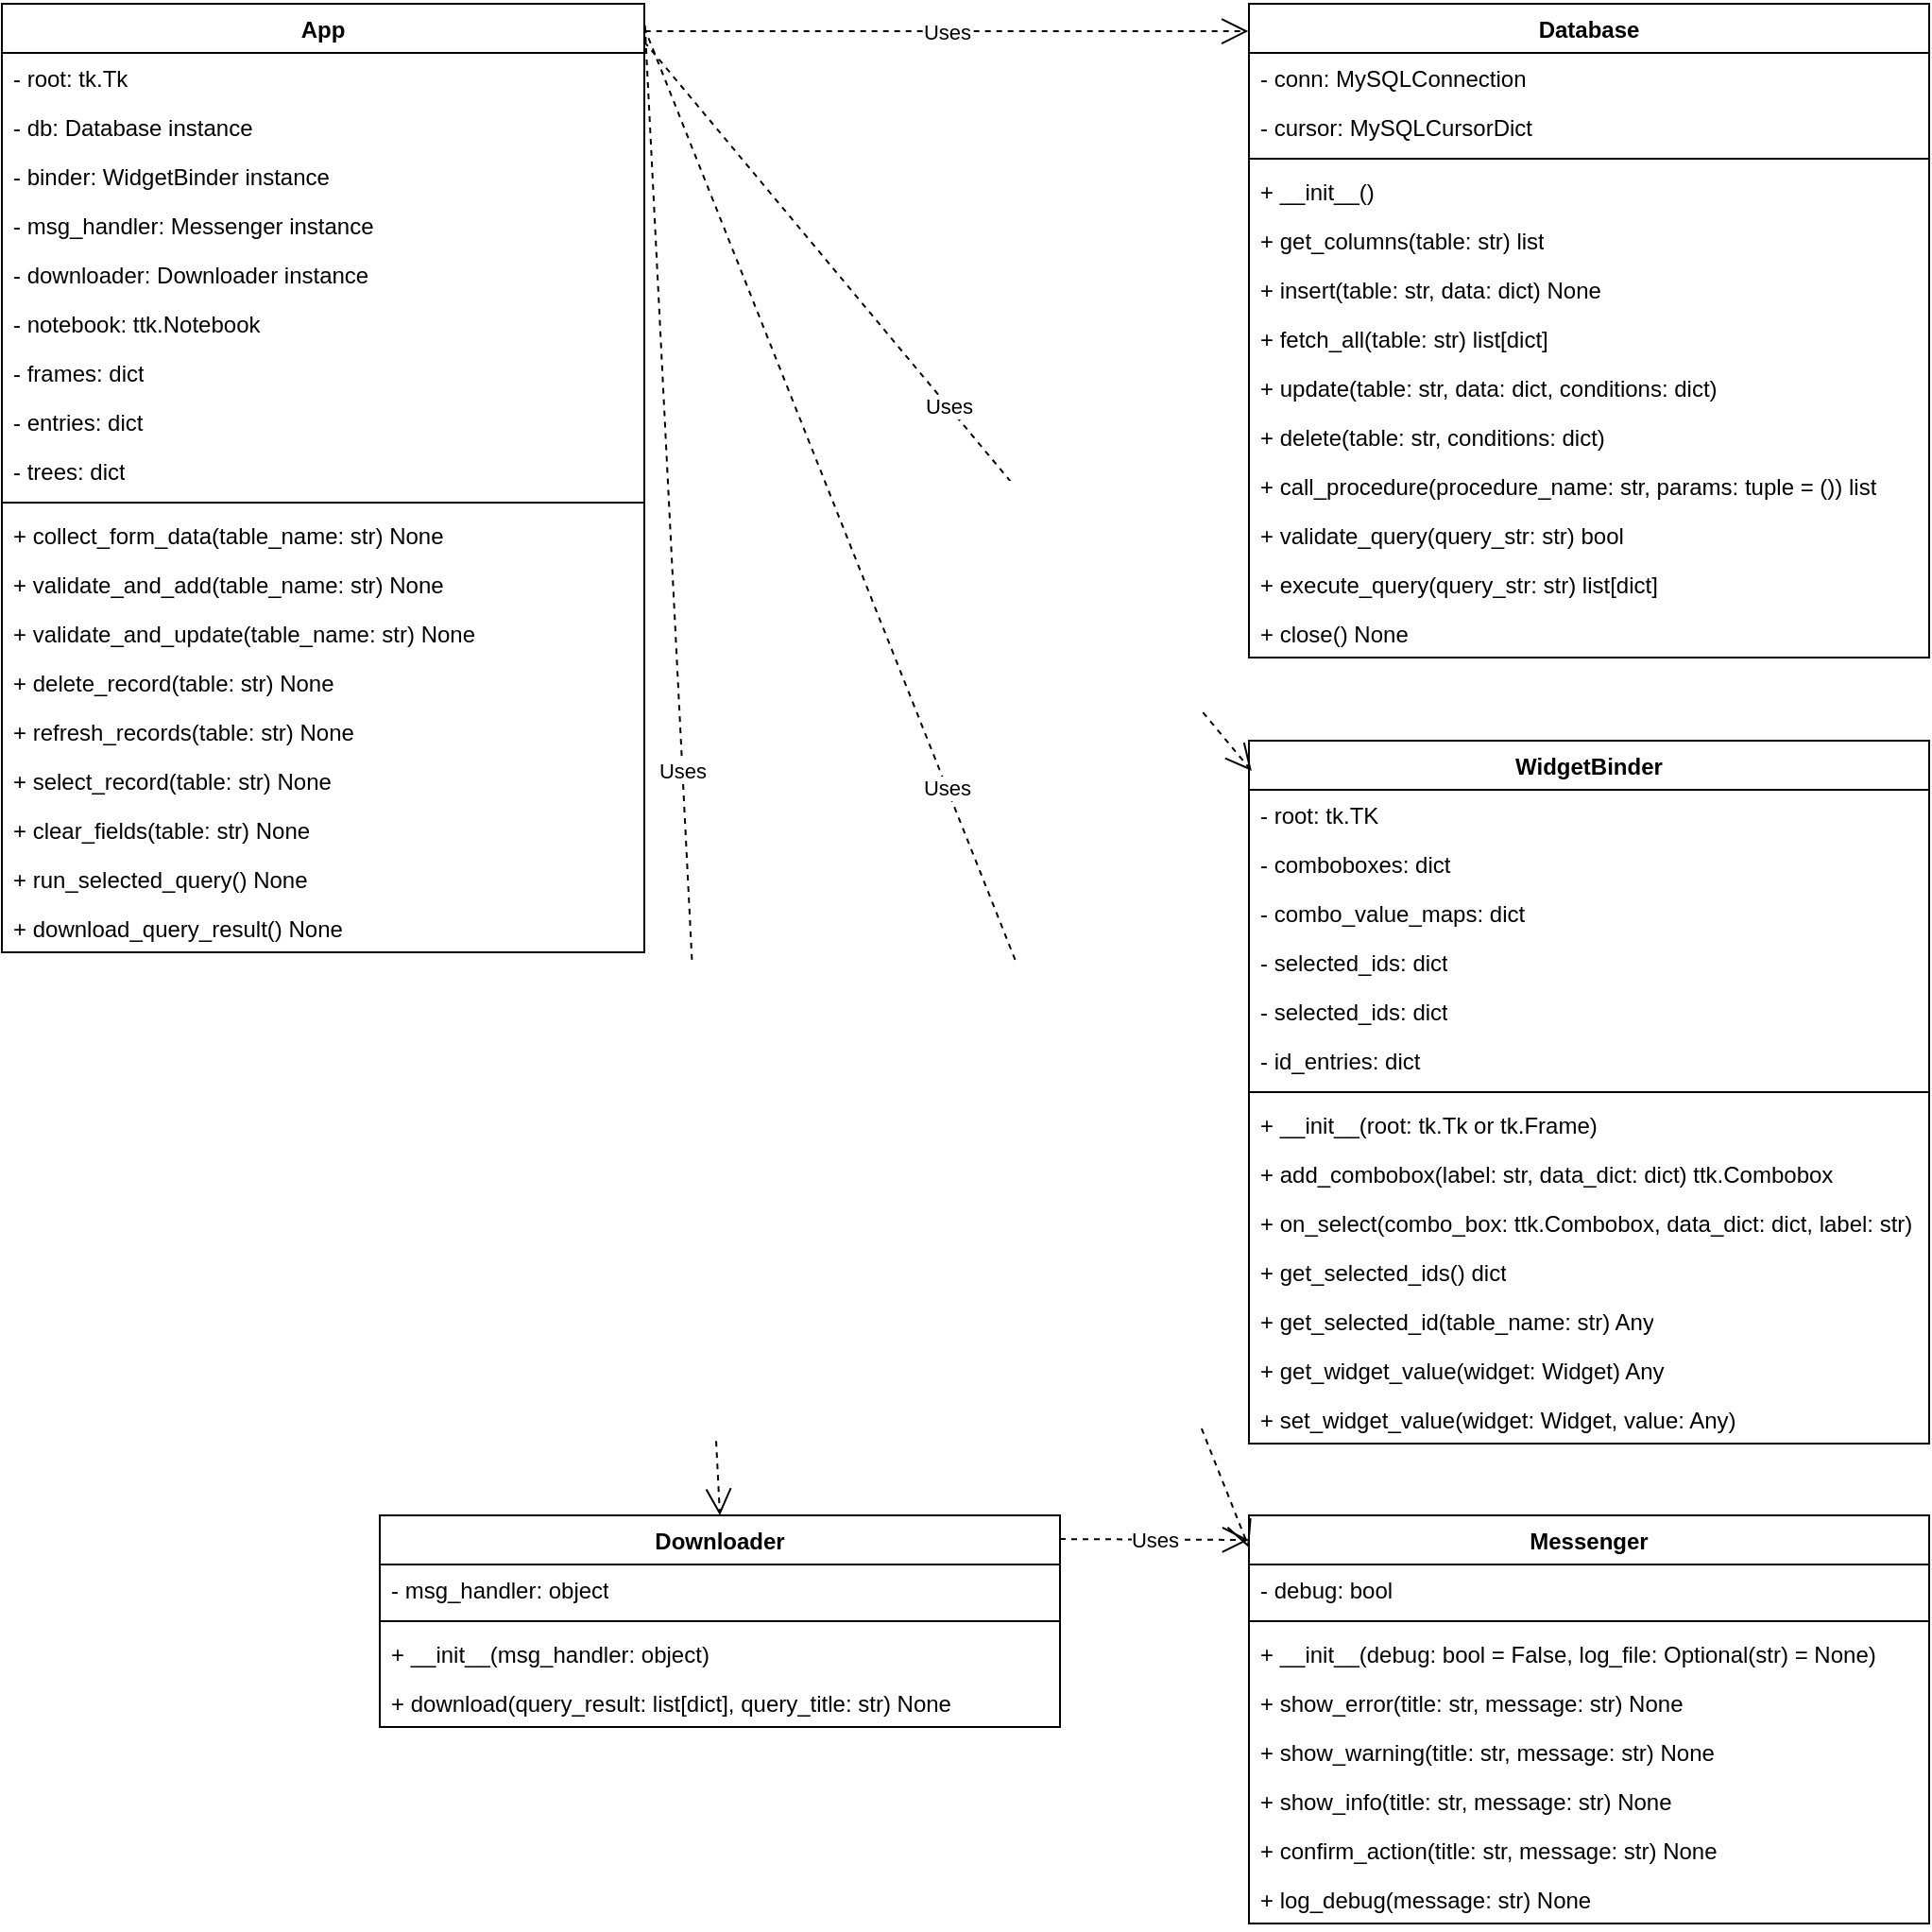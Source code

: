 <mxfile version="26.2.14">
  <diagram name="Page-1" id="9feUTwRXkiTSanDT6xuO">
    <mxGraphModel dx="1093" dy="627" grid="1" gridSize="10" guides="1" tooltips="1" connect="1" arrows="1" fold="1" page="1" pageScale="1" pageWidth="1100" pageHeight="850" math="0" shadow="0">
      <root>
        <mxCell id="0" />
        <mxCell id="1" parent="0" />
        <mxCell id="MaUSo9wu-oMfES9mD77E-5" value="WidgetBinder" style="swimlane;fontStyle=1;align=center;verticalAlign=top;childLayout=stackLayout;horizontal=1;startSize=26;horizontalStack=0;resizeParent=1;resizeParentMax=0;resizeLast=0;collapsible=1;marginBottom=0;whiteSpace=wrap;html=1;" parent="1" vertex="1">
          <mxGeometry x="700" y="430" width="360" height="372" as="geometry" />
        </mxCell>
        <mxCell id="MaUSo9wu-oMfES9mD77E-6" value="- root: tk.TK" style="text;strokeColor=none;fillColor=none;align=left;verticalAlign=top;spacingLeft=4;spacingRight=4;overflow=hidden;rotatable=0;points=[[0,0.5],[1,0.5]];portConstraint=eastwest;whiteSpace=wrap;html=1;" parent="MaUSo9wu-oMfES9mD77E-5" vertex="1">
          <mxGeometry y="26" width="360" height="26" as="geometry" />
        </mxCell>
        <mxCell id="MaUSo9wu-oMfES9mD77E-9" value="- comboboxes: dict" style="text;strokeColor=none;fillColor=none;align=left;verticalAlign=top;spacingLeft=4;spacingRight=4;overflow=hidden;rotatable=0;points=[[0,0.5],[1,0.5]];portConstraint=eastwest;whiteSpace=wrap;html=1;" parent="MaUSo9wu-oMfES9mD77E-5" vertex="1">
          <mxGeometry y="52" width="360" height="26" as="geometry" />
        </mxCell>
        <mxCell id="MaUSo9wu-oMfES9mD77E-10" value="- combo_value_maps: dict" style="text;strokeColor=none;fillColor=none;align=left;verticalAlign=top;spacingLeft=4;spacingRight=4;overflow=hidden;rotatable=0;points=[[0,0.5],[1,0.5]];portConstraint=eastwest;whiteSpace=wrap;html=1;" parent="MaUSo9wu-oMfES9mD77E-5" vertex="1">
          <mxGeometry y="78" width="360" height="26" as="geometry" />
        </mxCell>
        <mxCell id="MaUSo9wu-oMfES9mD77E-11" value="- selected_ids: dict" style="text;strokeColor=none;fillColor=none;align=left;verticalAlign=top;spacingLeft=4;spacingRight=4;overflow=hidden;rotatable=0;points=[[0,0.5],[1,0.5]];portConstraint=eastwest;whiteSpace=wrap;html=1;" parent="MaUSo9wu-oMfES9mD77E-5" vertex="1">
          <mxGeometry y="104" width="360" height="26" as="geometry" />
        </mxCell>
        <mxCell id="YLJdKXjMOi6DaFYlerOA-19" value="- selected_ids: dict" style="text;strokeColor=none;fillColor=none;align=left;verticalAlign=top;spacingLeft=4;spacingRight=4;overflow=hidden;rotatable=0;points=[[0,0.5],[1,0.5]];portConstraint=eastwest;whiteSpace=wrap;html=1;" vertex="1" parent="MaUSo9wu-oMfES9mD77E-5">
          <mxGeometry y="130" width="360" height="26" as="geometry" />
        </mxCell>
        <mxCell id="MaUSo9wu-oMfES9mD77E-12" value="- id_entries: dict" style="text;strokeColor=none;fillColor=none;align=left;verticalAlign=top;spacingLeft=4;spacingRight=4;overflow=hidden;rotatable=0;points=[[0,0.5],[1,0.5]];portConstraint=eastwest;whiteSpace=wrap;html=1;" parent="MaUSo9wu-oMfES9mD77E-5" vertex="1">
          <mxGeometry y="156" width="360" height="26" as="geometry" />
        </mxCell>
        <mxCell id="MaUSo9wu-oMfES9mD77E-7" value="" style="line;strokeWidth=1;fillColor=none;align=left;verticalAlign=middle;spacingTop=-1;spacingLeft=3;spacingRight=3;rotatable=0;labelPosition=right;points=[];portConstraint=eastwest;strokeColor=inherit;" parent="MaUSo9wu-oMfES9mD77E-5" vertex="1">
          <mxGeometry y="182" width="360" height="8" as="geometry" />
        </mxCell>
        <mxCell id="MaUSo9wu-oMfES9mD77E-8" value="+ __init__(root: tk.Tk or tk.Frame)" style="text;strokeColor=none;fillColor=none;align=left;verticalAlign=top;spacingLeft=4;spacingRight=4;overflow=hidden;rotatable=0;points=[[0,0.5],[1,0.5]];portConstraint=eastwest;whiteSpace=wrap;html=1;" parent="MaUSo9wu-oMfES9mD77E-5" vertex="1">
          <mxGeometry y="190" width="360" height="26" as="geometry" />
        </mxCell>
        <mxCell id="MaUSo9wu-oMfES9mD77E-13" value="+ add_combobox(label: str, data_dict: dict) ttk.Combobox" style="text;strokeColor=none;fillColor=none;align=left;verticalAlign=top;spacingLeft=4;spacingRight=4;overflow=hidden;rotatable=0;points=[[0,0.5],[1,0.5]];portConstraint=eastwest;whiteSpace=wrap;html=1;" parent="MaUSo9wu-oMfES9mD77E-5" vertex="1">
          <mxGeometry y="216" width="360" height="26" as="geometry" />
        </mxCell>
        <mxCell id="MaUSo9wu-oMfES9mD77E-14" value="+ on_select(combo_box: ttk.Combobox, data_dict: dict, label: str)" style="text;strokeColor=none;fillColor=none;align=left;verticalAlign=top;spacingLeft=4;spacingRight=4;overflow=hidden;rotatable=0;points=[[0,0.5],[1,0.5]];portConstraint=eastwest;whiteSpace=wrap;html=1;" parent="MaUSo9wu-oMfES9mD77E-5" vertex="1">
          <mxGeometry y="242" width="360" height="26" as="geometry" />
        </mxCell>
        <mxCell id="MaUSo9wu-oMfES9mD77E-15" value="+ get_selected_ids() dict" style="text;strokeColor=none;fillColor=none;align=left;verticalAlign=top;spacingLeft=4;spacingRight=4;overflow=hidden;rotatable=0;points=[[0,0.5],[1,0.5]];portConstraint=eastwest;whiteSpace=wrap;html=1;" parent="MaUSo9wu-oMfES9mD77E-5" vertex="1">
          <mxGeometry y="268" width="360" height="26" as="geometry" />
        </mxCell>
        <mxCell id="MaUSo9wu-oMfES9mD77E-16" value="+ get_selected_id(table_name: str) Any" style="text;strokeColor=none;fillColor=none;align=left;verticalAlign=top;spacingLeft=4;spacingRight=4;overflow=hidden;rotatable=0;points=[[0,0.5],[1,0.5]];portConstraint=eastwest;whiteSpace=wrap;html=1;" parent="MaUSo9wu-oMfES9mD77E-5" vertex="1">
          <mxGeometry y="294" width="360" height="26" as="geometry" />
        </mxCell>
        <mxCell id="MaUSo9wu-oMfES9mD77E-17" value="+ get_widget_value(widget: Widget) Any" style="text;strokeColor=none;fillColor=none;align=left;verticalAlign=top;spacingLeft=4;spacingRight=4;overflow=hidden;rotatable=0;points=[[0,0.5],[1,0.5]];portConstraint=eastwest;whiteSpace=wrap;html=1;" parent="MaUSo9wu-oMfES9mD77E-5" vertex="1">
          <mxGeometry y="320" width="360" height="26" as="geometry" />
        </mxCell>
        <mxCell id="MaUSo9wu-oMfES9mD77E-18" value="+ set_widget_value(widget: Widget, value: Any)" style="text;strokeColor=none;fillColor=none;align=left;verticalAlign=top;spacingLeft=4;spacingRight=4;overflow=hidden;rotatable=0;points=[[0,0.5],[1,0.5]];portConstraint=eastwest;whiteSpace=wrap;html=1;" parent="MaUSo9wu-oMfES9mD77E-5" vertex="1">
          <mxGeometry y="346" width="360" height="26" as="geometry" />
        </mxCell>
        <mxCell id="DGhGpaULNivulT2Nj4Ac-1" value="Database" style="swimlane;fontStyle=1;align=center;verticalAlign=top;childLayout=stackLayout;horizontal=1;startSize=26;horizontalStack=0;resizeParent=1;resizeParentMax=0;resizeLast=0;collapsible=1;marginBottom=0;whiteSpace=wrap;html=1;" parent="1" vertex="1">
          <mxGeometry x="700" y="40" width="360" height="346" as="geometry" />
        </mxCell>
        <mxCell id="DGhGpaULNivulT2Nj4Ac-2" value="- conn: MySQLConnection" style="text;strokeColor=none;fillColor=none;align=left;verticalAlign=top;spacingLeft=4;spacingRight=4;overflow=hidden;rotatable=0;points=[[0,0.5],[1,0.5]];portConstraint=eastwest;whiteSpace=wrap;html=1;" parent="DGhGpaULNivulT2Nj4Ac-1" vertex="1">
          <mxGeometry y="26" width="360" height="26" as="geometry" />
        </mxCell>
        <mxCell id="DGhGpaULNivulT2Nj4Ac-5" value="- cursor: MySQLCursorDict" style="text;strokeColor=none;fillColor=none;align=left;verticalAlign=top;spacingLeft=4;spacingRight=4;overflow=hidden;rotatable=0;points=[[0,0.5],[1,0.5]];portConstraint=eastwest;whiteSpace=wrap;html=1;" parent="DGhGpaULNivulT2Nj4Ac-1" vertex="1">
          <mxGeometry y="52" width="360" height="26" as="geometry" />
        </mxCell>
        <mxCell id="DGhGpaULNivulT2Nj4Ac-3" value="" style="line;strokeWidth=1;fillColor=none;align=left;verticalAlign=middle;spacingTop=-1;spacingLeft=3;spacingRight=3;rotatable=0;labelPosition=right;points=[];portConstraint=eastwest;strokeColor=inherit;" parent="DGhGpaULNivulT2Nj4Ac-1" vertex="1">
          <mxGeometry y="78" width="360" height="8" as="geometry" />
        </mxCell>
        <mxCell id="DGhGpaULNivulT2Nj4Ac-4" value="+ __init__()" style="text;strokeColor=none;fillColor=none;align=left;verticalAlign=top;spacingLeft=4;spacingRight=4;overflow=hidden;rotatable=0;points=[[0,0.5],[1,0.5]];portConstraint=eastwest;whiteSpace=wrap;html=1;" parent="DGhGpaULNivulT2Nj4Ac-1" vertex="1">
          <mxGeometry y="86" width="360" height="26" as="geometry" />
        </mxCell>
        <mxCell id="DGhGpaULNivulT2Nj4Ac-6" value="+ get_columns(table: str) list" style="text;strokeColor=none;fillColor=none;align=left;verticalAlign=top;spacingLeft=4;spacingRight=4;overflow=hidden;rotatable=0;points=[[0,0.5],[1,0.5]];portConstraint=eastwest;whiteSpace=wrap;html=1;" parent="DGhGpaULNivulT2Nj4Ac-1" vertex="1">
          <mxGeometry y="112" width="360" height="26" as="geometry" />
        </mxCell>
        <mxCell id="DGhGpaULNivulT2Nj4Ac-8" value="+ insert(table: str, data: dict) None" style="text;strokeColor=none;fillColor=none;align=left;verticalAlign=top;spacingLeft=4;spacingRight=4;overflow=hidden;rotatable=0;points=[[0,0.5],[1,0.5]];portConstraint=eastwest;whiteSpace=wrap;html=1;" parent="DGhGpaULNivulT2Nj4Ac-1" vertex="1">
          <mxGeometry y="138" width="360" height="26" as="geometry" />
        </mxCell>
        <mxCell id="DGhGpaULNivulT2Nj4Ac-9" value="+ fetch_all(table: str) list[dict]" style="text;strokeColor=none;fillColor=none;align=left;verticalAlign=top;spacingLeft=4;spacingRight=4;overflow=hidden;rotatable=0;points=[[0,0.5],[1,0.5]];portConstraint=eastwest;whiteSpace=wrap;html=1;" parent="DGhGpaULNivulT2Nj4Ac-1" vertex="1">
          <mxGeometry y="164" width="360" height="26" as="geometry" />
        </mxCell>
        <mxCell id="DGhGpaULNivulT2Nj4Ac-10" value="+ update(table: str, data: dict, conditions: dict)" style="text;strokeColor=none;fillColor=none;align=left;verticalAlign=top;spacingLeft=4;spacingRight=4;overflow=hidden;rotatable=0;points=[[0,0.5],[1,0.5]];portConstraint=eastwest;whiteSpace=wrap;html=1;" parent="DGhGpaULNivulT2Nj4Ac-1" vertex="1">
          <mxGeometry y="190" width="360" height="26" as="geometry" />
        </mxCell>
        <mxCell id="DGhGpaULNivulT2Nj4Ac-11" value="+ delete(table: str, conditions: dict)" style="text;strokeColor=none;fillColor=none;align=left;verticalAlign=top;spacingLeft=4;spacingRight=4;overflow=hidden;rotatable=0;points=[[0,0.5],[1,0.5]];portConstraint=eastwest;whiteSpace=wrap;html=1;" parent="DGhGpaULNivulT2Nj4Ac-1" vertex="1">
          <mxGeometry y="216" width="360" height="26" as="geometry" />
        </mxCell>
        <mxCell id="DGhGpaULNivulT2Nj4Ac-12" value="+ call_procedure(procedure_name: str, params: tuple = ()) list" style="text;strokeColor=none;fillColor=none;align=left;verticalAlign=top;spacingLeft=4;spacingRight=4;overflow=hidden;rotatable=0;points=[[0,0.5],[1,0.5]];portConstraint=eastwest;whiteSpace=wrap;html=1;" parent="DGhGpaULNivulT2Nj4Ac-1" vertex="1">
          <mxGeometry y="242" width="360" height="26" as="geometry" />
        </mxCell>
        <mxCell id="DGhGpaULNivulT2Nj4Ac-7" value="+ validate_query(query_str: str) bool" style="text;strokeColor=none;fillColor=none;align=left;verticalAlign=top;spacingLeft=4;spacingRight=4;overflow=hidden;rotatable=0;points=[[0,0.5],[1,0.5]];portConstraint=eastwest;whiteSpace=wrap;html=1;" parent="DGhGpaULNivulT2Nj4Ac-1" vertex="1">
          <mxGeometry y="268" width="360" height="26" as="geometry" />
        </mxCell>
        <mxCell id="DGhGpaULNivulT2Nj4Ac-13" value="+ execute_query(query_str: str) list[dict]" style="text;strokeColor=none;fillColor=none;align=left;verticalAlign=top;spacingLeft=4;spacingRight=4;overflow=hidden;rotatable=0;points=[[0,0.5],[1,0.5]];portConstraint=eastwest;whiteSpace=wrap;html=1;" parent="DGhGpaULNivulT2Nj4Ac-1" vertex="1">
          <mxGeometry y="294" width="360" height="26" as="geometry" />
        </mxCell>
        <mxCell id="DGhGpaULNivulT2Nj4Ac-14" value="+ close() None" style="text;strokeColor=none;fillColor=none;align=left;verticalAlign=top;spacingLeft=4;spacingRight=4;overflow=hidden;rotatable=0;points=[[0,0.5],[1,0.5]];portConstraint=eastwest;whiteSpace=wrap;html=1;" parent="DGhGpaULNivulT2Nj4Ac-1" vertex="1">
          <mxGeometry y="320" width="360" height="26" as="geometry" />
        </mxCell>
        <mxCell id="DGhGpaULNivulT2Nj4Ac-15" value="App" style="swimlane;fontStyle=1;align=center;verticalAlign=top;childLayout=stackLayout;horizontal=1;startSize=26;horizontalStack=0;resizeParent=1;resizeParentMax=0;resizeLast=0;collapsible=1;marginBottom=0;whiteSpace=wrap;html=1;" parent="1" vertex="1">
          <mxGeometry x="40" y="40" width="340" height="502" as="geometry" />
        </mxCell>
        <mxCell id="DGhGpaULNivulT2Nj4Ac-16" value="- root: tk.Tk" style="text;strokeColor=none;fillColor=none;align=left;verticalAlign=top;spacingLeft=4;spacingRight=4;overflow=hidden;rotatable=0;points=[[0,0.5],[1,0.5]];portConstraint=eastwest;whiteSpace=wrap;html=1;" parent="DGhGpaULNivulT2Nj4Ac-15" vertex="1">
          <mxGeometry y="26" width="340" height="26" as="geometry" />
        </mxCell>
        <mxCell id="YLJdKXjMOi6DaFYlerOA-2" value="- db: Database instance" style="text;strokeColor=none;fillColor=none;align=left;verticalAlign=top;spacingLeft=4;spacingRight=4;overflow=hidden;rotatable=0;points=[[0,0.5],[1,0.5]];portConstraint=eastwest;whiteSpace=wrap;html=1;" vertex="1" parent="DGhGpaULNivulT2Nj4Ac-15">
          <mxGeometry y="52" width="340" height="26" as="geometry" />
        </mxCell>
        <mxCell id="YLJdKXjMOi6DaFYlerOA-3" value="- binder: WidgetBinder instance" style="text;strokeColor=none;fillColor=none;align=left;verticalAlign=top;spacingLeft=4;spacingRight=4;overflow=hidden;rotatable=0;points=[[0,0.5],[1,0.5]];portConstraint=eastwest;whiteSpace=wrap;html=1;" vertex="1" parent="DGhGpaULNivulT2Nj4Ac-15">
          <mxGeometry y="78" width="340" height="26" as="geometry" />
        </mxCell>
        <mxCell id="YLJdKXjMOi6DaFYlerOA-1" value="- msg_handler: Messenger instance" style="text;strokeColor=none;fillColor=none;align=left;verticalAlign=top;spacingLeft=4;spacingRight=4;overflow=hidden;rotatable=0;points=[[0,0.5],[1,0.5]];portConstraint=eastwest;whiteSpace=wrap;html=1;" vertex="1" parent="DGhGpaULNivulT2Nj4Ac-15">
          <mxGeometry y="104" width="340" height="26" as="geometry" />
        </mxCell>
        <mxCell id="YLJdKXjMOi6DaFYlerOA-4" value="- downloader: Downloader instance" style="text;strokeColor=none;fillColor=none;align=left;verticalAlign=top;spacingLeft=4;spacingRight=4;overflow=hidden;rotatable=0;points=[[0,0.5],[1,0.5]];portConstraint=eastwest;whiteSpace=wrap;html=1;" vertex="1" parent="DGhGpaULNivulT2Nj4Ac-15">
          <mxGeometry y="130" width="340" height="26" as="geometry" />
        </mxCell>
        <mxCell id="YLJdKXjMOi6DaFYlerOA-5" value="- notebook: ttk.Notebook" style="text;strokeColor=none;fillColor=none;align=left;verticalAlign=top;spacingLeft=4;spacingRight=4;overflow=hidden;rotatable=0;points=[[0,0.5],[1,0.5]];portConstraint=eastwest;whiteSpace=wrap;html=1;" vertex="1" parent="DGhGpaULNivulT2Nj4Ac-15">
          <mxGeometry y="156" width="340" height="26" as="geometry" />
        </mxCell>
        <mxCell id="YLJdKXjMOi6DaFYlerOA-9" value="- frames: dict" style="text;strokeColor=none;fillColor=none;align=left;verticalAlign=top;spacingLeft=4;spacingRight=4;overflow=hidden;rotatable=0;points=[[0,0.5],[1,0.5]];portConstraint=eastwest;whiteSpace=wrap;html=1;" vertex="1" parent="DGhGpaULNivulT2Nj4Ac-15">
          <mxGeometry y="182" width="340" height="26" as="geometry" />
        </mxCell>
        <mxCell id="YLJdKXjMOi6DaFYlerOA-7" value="- entries: dict" style="text;strokeColor=none;fillColor=none;align=left;verticalAlign=top;spacingLeft=4;spacingRight=4;overflow=hidden;rotatable=0;points=[[0,0.5],[1,0.5]];portConstraint=eastwest;whiteSpace=wrap;html=1;" vertex="1" parent="DGhGpaULNivulT2Nj4Ac-15">
          <mxGeometry y="208" width="340" height="26" as="geometry" />
        </mxCell>
        <mxCell id="YLJdKXjMOi6DaFYlerOA-8" value="- trees: dict" style="text;strokeColor=none;fillColor=none;align=left;verticalAlign=top;spacingLeft=4;spacingRight=4;overflow=hidden;rotatable=0;points=[[0,0.5],[1,0.5]];portConstraint=eastwest;whiteSpace=wrap;html=1;" vertex="1" parent="DGhGpaULNivulT2Nj4Ac-15">
          <mxGeometry y="234" width="340" height="26" as="geometry" />
        </mxCell>
        <mxCell id="DGhGpaULNivulT2Nj4Ac-17" value="" style="line;strokeWidth=1;fillColor=none;align=left;verticalAlign=middle;spacingTop=-1;spacingLeft=3;spacingRight=3;rotatable=0;labelPosition=right;points=[];portConstraint=eastwest;strokeColor=inherit;" parent="DGhGpaULNivulT2Nj4Ac-15" vertex="1">
          <mxGeometry y="260" width="340" height="8" as="geometry" />
        </mxCell>
        <mxCell id="YLJdKXjMOi6DaFYlerOA-18" value="+ collect_form_data(table_name: str) None" style="text;strokeColor=none;fillColor=none;align=left;verticalAlign=top;spacingLeft=4;spacingRight=4;overflow=hidden;rotatable=0;points=[[0,0.5],[1,0.5]];portConstraint=eastwest;whiteSpace=wrap;html=1;" vertex="1" parent="DGhGpaULNivulT2Nj4Ac-15">
          <mxGeometry y="268" width="340" height="26" as="geometry" />
        </mxCell>
        <mxCell id="YLJdKXjMOi6DaFYlerOA-17" value="+ validate_and_add(table_name: str) None" style="text;strokeColor=none;fillColor=none;align=left;verticalAlign=top;spacingLeft=4;spacingRight=4;overflow=hidden;rotatable=0;points=[[0,0.5],[1,0.5]];portConstraint=eastwest;whiteSpace=wrap;html=1;" vertex="1" parent="DGhGpaULNivulT2Nj4Ac-15">
          <mxGeometry y="294" width="340" height="26" as="geometry" />
        </mxCell>
        <mxCell id="YLJdKXjMOi6DaFYlerOA-16" value="+ validate_and_update(table_name: str) None" style="text;strokeColor=none;fillColor=none;align=left;verticalAlign=top;spacingLeft=4;spacingRight=4;overflow=hidden;rotatable=0;points=[[0,0.5],[1,0.5]];portConstraint=eastwest;whiteSpace=wrap;html=1;" vertex="1" parent="DGhGpaULNivulT2Nj4Ac-15">
          <mxGeometry y="320" width="340" height="26" as="geometry" />
        </mxCell>
        <mxCell id="YLJdKXjMOi6DaFYlerOA-15" value="+ delete_record(table: str) None" style="text;strokeColor=none;fillColor=none;align=left;verticalAlign=top;spacingLeft=4;spacingRight=4;overflow=hidden;rotatable=0;points=[[0,0.5],[1,0.5]];portConstraint=eastwest;whiteSpace=wrap;html=1;" vertex="1" parent="DGhGpaULNivulT2Nj4Ac-15">
          <mxGeometry y="346" width="340" height="26" as="geometry" />
        </mxCell>
        <mxCell id="YLJdKXjMOi6DaFYlerOA-14" value="+ refresh_records(table: str) None" style="text;strokeColor=none;fillColor=none;align=left;verticalAlign=top;spacingLeft=4;spacingRight=4;overflow=hidden;rotatable=0;points=[[0,0.5],[1,0.5]];portConstraint=eastwest;whiteSpace=wrap;html=1;" vertex="1" parent="DGhGpaULNivulT2Nj4Ac-15">
          <mxGeometry y="372" width="340" height="26" as="geometry" />
        </mxCell>
        <mxCell id="YLJdKXjMOi6DaFYlerOA-13" value="+ select_record(table: str) None" style="text;strokeColor=none;fillColor=none;align=left;verticalAlign=top;spacingLeft=4;spacingRight=4;overflow=hidden;rotatable=0;points=[[0,0.5],[1,0.5]];portConstraint=eastwest;whiteSpace=wrap;html=1;" vertex="1" parent="DGhGpaULNivulT2Nj4Ac-15">
          <mxGeometry y="398" width="340" height="26" as="geometry" />
        </mxCell>
        <mxCell id="YLJdKXjMOi6DaFYlerOA-12" value="+ clear_fields(table: str) None" style="text;strokeColor=none;fillColor=none;align=left;verticalAlign=top;spacingLeft=4;spacingRight=4;overflow=hidden;rotatable=0;points=[[0,0.5],[1,0.5]];portConstraint=eastwest;whiteSpace=wrap;html=1;" vertex="1" parent="DGhGpaULNivulT2Nj4Ac-15">
          <mxGeometry y="424" width="340" height="26" as="geometry" />
        </mxCell>
        <mxCell id="YLJdKXjMOi6DaFYlerOA-11" value="+ run_selected_query() None" style="text;strokeColor=none;fillColor=none;align=left;verticalAlign=top;spacingLeft=4;spacingRight=4;overflow=hidden;rotatable=0;points=[[0,0.5],[1,0.5]];portConstraint=eastwest;whiteSpace=wrap;html=1;" vertex="1" parent="DGhGpaULNivulT2Nj4Ac-15">
          <mxGeometry y="450" width="340" height="26" as="geometry" />
        </mxCell>
        <mxCell id="YLJdKXjMOi6DaFYlerOA-10" value="+ download_query_result() None" style="text;strokeColor=none;fillColor=none;align=left;verticalAlign=top;spacingLeft=4;spacingRight=4;overflow=hidden;rotatable=0;points=[[0,0.5],[1,0.5]];portConstraint=eastwest;whiteSpace=wrap;html=1;" vertex="1" parent="DGhGpaULNivulT2Nj4Ac-15">
          <mxGeometry y="476" width="340" height="26" as="geometry" />
        </mxCell>
        <mxCell id="DGhGpaULNivulT2Nj4Ac-19" value="Uses" style="endArrow=open;endSize=12;dashed=1;html=1;rounded=0;exitX=1;exitY=0.04;exitDx=0;exitDy=0;exitPerimeter=0;entryX=0.004;entryY=0.043;entryDx=0;entryDy=0;entryPerimeter=0;" parent="1" source="DGhGpaULNivulT2Nj4Ac-15" target="MaUSo9wu-oMfES9mD77E-5" edge="1">
          <mxGeometry width="160" relative="1" as="geometry">
            <mxPoint x="510" y="290" as="sourcePoint" />
            <mxPoint x="660" y="340" as="targetPoint" />
          </mxGeometry>
        </mxCell>
        <mxCell id="DGhGpaULNivulT2Nj4Ac-20" value="Uses" style="endArrow=open;endSize=12;dashed=1;html=1;rounded=0;entryX=-0.001;entryY=0.042;entryDx=0;entryDy=0;entryPerimeter=0;exitX=1.001;exitY=0.029;exitDx=0;exitDy=0;exitPerimeter=0;" parent="1" source="DGhGpaULNivulT2Nj4Ac-15" target="DGhGpaULNivulT2Nj4Ac-1" edge="1">
          <mxGeometry width="160" relative="1" as="geometry">
            <mxPoint x="410" y="90" as="sourcePoint" />
            <mxPoint x="670" y="60" as="targetPoint" />
          </mxGeometry>
        </mxCell>
        <mxCell id="DGhGpaULNivulT2Nj4Ac-21" value="Downloader" style="swimlane;fontStyle=1;align=center;verticalAlign=top;childLayout=stackLayout;horizontal=1;startSize=26;horizontalStack=0;resizeParent=1;resizeParentMax=0;resizeLast=0;collapsible=1;marginBottom=0;whiteSpace=wrap;html=1;" parent="1" vertex="1">
          <mxGeometry x="240" y="840" width="360" height="112" as="geometry" />
        </mxCell>
        <mxCell id="DGhGpaULNivulT2Nj4Ac-22" value="- msg_handler: object" style="text;strokeColor=none;fillColor=none;align=left;verticalAlign=top;spacingLeft=4;spacingRight=4;overflow=hidden;rotatable=0;points=[[0,0.5],[1,0.5]];portConstraint=eastwest;whiteSpace=wrap;html=1;" parent="DGhGpaULNivulT2Nj4Ac-21" vertex="1">
          <mxGeometry y="26" width="360" height="26" as="geometry" />
        </mxCell>
        <mxCell id="DGhGpaULNivulT2Nj4Ac-23" value="" style="line;strokeWidth=1;fillColor=none;align=left;verticalAlign=middle;spacingTop=-1;spacingLeft=3;spacingRight=3;rotatable=0;labelPosition=right;points=[];portConstraint=eastwest;strokeColor=inherit;" parent="DGhGpaULNivulT2Nj4Ac-21" vertex="1">
          <mxGeometry y="52" width="360" height="8" as="geometry" />
        </mxCell>
        <mxCell id="OsKRIqJo4XxQx9Gf1GC9-2" value="+ __init__(msg_handler: object)" style="text;strokeColor=none;fillColor=none;align=left;verticalAlign=top;spacingLeft=4;spacingRight=4;overflow=hidden;rotatable=0;points=[[0,0.5],[1,0.5]];portConstraint=eastwest;whiteSpace=wrap;html=1;" parent="DGhGpaULNivulT2Nj4Ac-21" vertex="1">
          <mxGeometry y="60" width="360" height="26" as="geometry" />
        </mxCell>
        <mxCell id="DGhGpaULNivulT2Nj4Ac-24" value="+ download(query_result: list[dict], query_title: str) None" style="text;strokeColor=none;fillColor=none;align=left;verticalAlign=top;spacingLeft=4;spacingRight=4;overflow=hidden;rotatable=0;points=[[0,0.5],[1,0.5]];portConstraint=eastwest;whiteSpace=wrap;html=1;" parent="DGhGpaULNivulT2Nj4Ac-21" vertex="1">
          <mxGeometry y="86" width="360" height="26" as="geometry" />
        </mxCell>
        <mxCell id="DGhGpaULNivulT2Nj4Ac-25" value="Messenger" style="swimlane;fontStyle=1;align=center;verticalAlign=top;childLayout=stackLayout;horizontal=1;startSize=26;horizontalStack=0;resizeParent=1;resizeParentMax=0;resizeLast=0;collapsible=1;marginBottom=0;whiteSpace=wrap;html=1;" parent="1" vertex="1">
          <mxGeometry x="700" y="840" width="360" height="216" as="geometry" />
        </mxCell>
        <mxCell id="DGhGpaULNivulT2Nj4Ac-26" value="- debug: bool" style="text;strokeColor=none;fillColor=none;align=left;verticalAlign=top;spacingLeft=4;spacingRight=4;overflow=hidden;rotatable=0;points=[[0,0.5],[1,0.5]];portConstraint=eastwest;whiteSpace=wrap;html=1;" parent="DGhGpaULNivulT2Nj4Ac-25" vertex="1">
          <mxGeometry y="26" width="360" height="26" as="geometry" />
        </mxCell>
        <mxCell id="DGhGpaULNivulT2Nj4Ac-27" value="" style="line;strokeWidth=1;fillColor=none;align=left;verticalAlign=middle;spacingTop=-1;spacingLeft=3;spacingRight=3;rotatable=0;labelPosition=right;points=[];portConstraint=eastwest;strokeColor=inherit;" parent="DGhGpaULNivulT2Nj4Ac-25" vertex="1">
          <mxGeometry y="52" width="360" height="8" as="geometry" />
        </mxCell>
        <mxCell id="DGhGpaULNivulT2Nj4Ac-28" value="+ __init__(debug: bool = False, log_file: Optional(str) = None)" style="text;strokeColor=none;fillColor=none;align=left;verticalAlign=top;spacingLeft=4;spacingRight=4;overflow=hidden;rotatable=0;points=[[0,0.5],[1,0.5]];portConstraint=eastwest;whiteSpace=wrap;html=1;" parent="DGhGpaULNivulT2Nj4Ac-25" vertex="1">
          <mxGeometry y="60" width="360" height="26" as="geometry" />
        </mxCell>
        <mxCell id="OsKRIqJo4XxQx9Gf1GC9-1" value="+ show_error(title: str, message: str) None" style="text;strokeColor=none;fillColor=none;align=left;verticalAlign=top;spacingLeft=4;spacingRight=4;overflow=hidden;rotatable=0;points=[[0,0.5],[1,0.5]];portConstraint=eastwest;whiteSpace=wrap;html=1;" parent="DGhGpaULNivulT2Nj4Ac-25" vertex="1">
          <mxGeometry y="86" width="360" height="26" as="geometry" />
        </mxCell>
        <mxCell id="OsKRIqJo4XxQx9Gf1GC9-3" value="+ show_warning(title: str, message: str) None" style="text;strokeColor=none;fillColor=none;align=left;verticalAlign=top;spacingLeft=4;spacingRight=4;overflow=hidden;rotatable=0;points=[[0,0.5],[1,0.5]];portConstraint=eastwest;whiteSpace=wrap;html=1;" parent="DGhGpaULNivulT2Nj4Ac-25" vertex="1">
          <mxGeometry y="112" width="360" height="26" as="geometry" />
        </mxCell>
        <mxCell id="OsKRIqJo4XxQx9Gf1GC9-5" value="+ show_info(title: str, message: str) None" style="text;strokeColor=none;fillColor=none;align=left;verticalAlign=top;spacingLeft=4;spacingRight=4;overflow=hidden;rotatable=0;points=[[0,0.5],[1,0.5]];portConstraint=eastwest;whiteSpace=wrap;html=1;" parent="DGhGpaULNivulT2Nj4Ac-25" vertex="1">
          <mxGeometry y="138" width="360" height="26" as="geometry" />
        </mxCell>
        <mxCell id="OsKRIqJo4XxQx9Gf1GC9-6" value="+ confirm_action(title: str, message: str) None" style="text;strokeColor=none;fillColor=none;align=left;verticalAlign=top;spacingLeft=4;spacingRight=4;overflow=hidden;rotatable=0;points=[[0,0.5],[1,0.5]];portConstraint=eastwest;whiteSpace=wrap;html=1;" parent="DGhGpaULNivulT2Nj4Ac-25" vertex="1">
          <mxGeometry y="164" width="360" height="26" as="geometry" />
        </mxCell>
        <mxCell id="OsKRIqJo4XxQx9Gf1GC9-4" value="+ log_debug(message: str) None" style="text;strokeColor=none;fillColor=none;align=left;verticalAlign=top;spacingLeft=4;spacingRight=4;overflow=hidden;rotatable=0;points=[[0,0.5],[1,0.5]];portConstraint=eastwest;whiteSpace=wrap;html=1;" parent="DGhGpaULNivulT2Nj4Ac-25" vertex="1">
          <mxGeometry y="190" width="360" height="26" as="geometry" />
        </mxCell>
        <mxCell id="DGhGpaULNivulT2Nj4Ac-29" value="Uses" style="endArrow=open;endSize=12;dashed=1;html=1;rounded=0;entryX=0.5;entryY=0;entryDx=0;entryDy=0;exitX=1.001;exitY=0.023;exitDx=0;exitDy=0;exitPerimeter=0;" parent="1" source="DGhGpaULNivulT2Nj4Ac-15" target="DGhGpaULNivulT2Nj4Ac-21" edge="1">
          <mxGeometry width="160" relative="1" as="geometry">
            <mxPoint x="440" y="490" as="sourcePoint" />
            <mxPoint x="510" y="270" as="targetPoint" />
          </mxGeometry>
        </mxCell>
        <mxCell id="DGhGpaULNivulT2Nj4Ac-30" value="Uses" style="endArrow=open;endSize=12;dashed=1;html=1;rounded=0;entryX=0;entryY=0.079;entryDx=0;entryDy=0;entryPerimeter=0;exitX=1;exitY=0.025;exitDx=0;exitDy=0;exitPerimeter=0;" parent="1" source="DGhGpaULNivulT2Nj4Ac-15" target="DGhGpaULNivulT2Nj4Ac-25" edge="1">
          <mxGeometry width="160" relative="1" as="geometry">
            <mxPoint x="430" y="260" as="sourcePoint" />
            <mxPoint x="680" y="800" as="targetPoint" />
          </mxGeometry>
        </mxCell>
        <mxCell id="YLJdKXjMOi6DaFYlerOA-20" value="Uses" style="endArrow=open;endSize=12;dashed=1;html=1;rounded=0;exitX=1;exitY=0.112;exitDx=0;exitDy=0;exitPerimeter=0;" edge="1" parent="1" source="DGhGpaULNivulT2Nj4Ac-21">
          <mxGeometry width="160" relative="1" as="geometry">
            <mxPoint x="660" y="870" as="sourcePoint" />
            <mxPoint x="700" y="853" as="targetPoint" />
          </mxGeometry>
        </mxCell>
      </root>
    </mxGraphModel>
  </diagram>
</mxfile>
